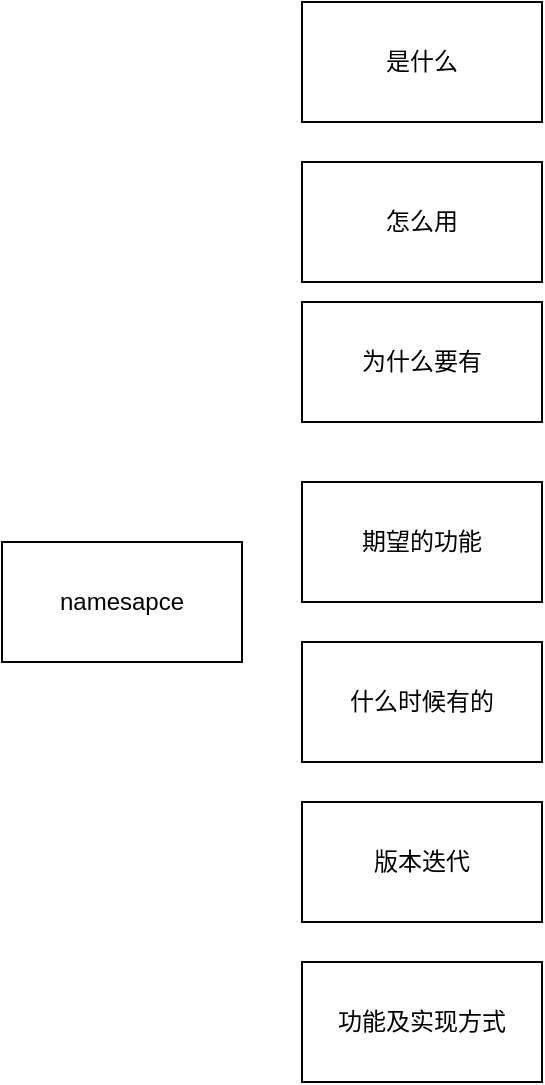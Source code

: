 <mxfile version="21.0.6" type="github">
  <diagram name="第 1 页" id="e-03QTZ9wUv-CiiEZj4y">
    <mxGraphModel dx="1254" dy="2012" grid="1" gridSize="10" guides="1" tooltips="1" connect="1" arrows="1" fold="1" page="1" pageScale="1" pageWidth="827" pageHeight="1169" math="0" shadow="0">
      <root>
        <mxCell id="0" />
        <mxCell id="1" parent="0" />
        <mxCell id="erl1SCX1tGQhVTkK4wHl-1" value="namesapce" style="rounded=0;whiteSpace=wrap;html=1;" vertex="1" parent="1">
          <mxGeometry x="30" y="210" width="120" height="60" as="geometry" />
        </mxCell>
        <mxCell id="erl1SCX1tGQhVTkK4wHl-2" value="为什么要有" style="rounded=0;whiteSpace=wrap;html=1;" vertex="1" parent="1">
          <mxGeometry x="180" y="90" width="120" height="60" as="geometry" />
        </mxCell>
        <mxCell id="erl1SCX1tGQhVTkK4wHl-3" value="什么时候有的" style="rounded=0;whiteSpace=wrap;html=1;" vertex="1" parent="1">
          <mxGeometry x="180" y="260" width="120" height="60" as="geometry" />
        </mxCell>
        <mxCell id="erl1SCX1tGQhVTkK4wHl-4" value="版本迭代" style="rounded=0;whiteSpace=wrap;html=1;" vertex="1" parent="1">
          <mxGeometry x="180" y="340" width="120" height="60" as="geometry" />
        </mxCell>
        <mxCell id="erl1SCX1tGQhVTkK4wHl-6" value="期望的功能" style="rounded=0;whiteSpace=wrap;html=1;" vertex="1" parent="1">
          <mxGeometry x="180" y="180" width="120" height="60" as="geometry" />
        </mxCell>
        <mxCell id="erl1SCX1tGQhVTkK4wHl-7" value="功能及实现方式" style="rounded=0;whiteSpace=wrap;html=1;" vertex="1" parent="1">
          <mxGeometry x="180" y="420" width="120" height="60" as="geometry" />
        </mxCell>
        <mxCell id="erl1SCX1tGQhVTkK4wHl-9" value="是什么" style="rounded=0;whiteSpace=wrap;html=1;" vertex="1" parent="1">
          <mxGeometry x="180" y="-60" width="120" height="60" as="geometry" />
        </mxCell>
        <mxCell id="erl1SCX1tGQhVTkK4wHl-10" value="怎么用" style="rounded=0;whiteSpace=wrap;html=1;" vertex="1" parent="1">
          <mxGeometry x="180" y="20" width="120" height="60" as="geometry" />
        </mxCell>
      </root>
    </mxGraphModel>
  </diagram>
</mxfile>
